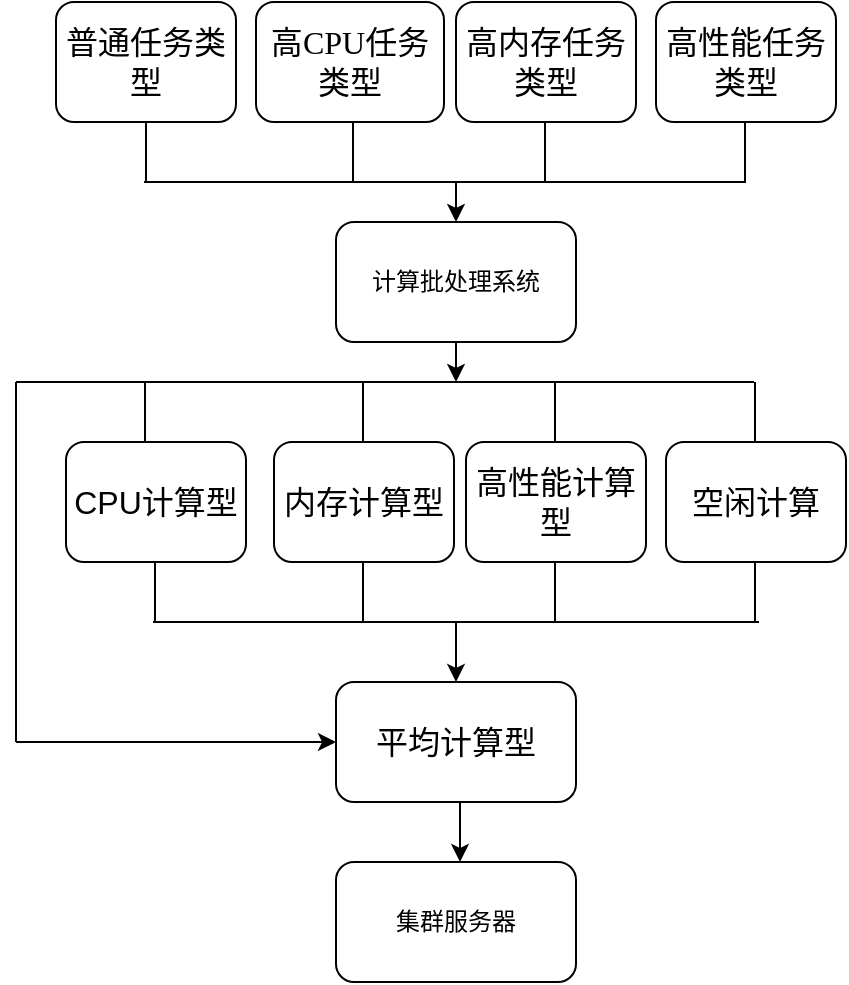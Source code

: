 <mxfile version="18.1.2" type="github">
  <diagram id="C5RBs43oDa-KdzZeNtuy" name="Page-1">
    <mxGraphModel dx="1038" dy="547" grid="0" gridSize="10" guides="1" tooltips="1" connect="1" arrows="1" fold="1" page="1" pageScale="1" pageWidth="827" pageHeight="1169" math="0" shadow="0">
      <root>
        <mxCell id="WIyWlLk6GJQsqaUBKTNV-0" />
        <mxCell id="WIyWlLk6GJQsqaUBKTNV-1" parent="WIyWlLk6GJQsqaUBKTNV-0" />
        <mxCell id="5PH4II6_FjdXYodjPLzH-0" value="&lt;span style=&quot;font-size:12.0pt;font-family:&amp;quot;PMingLiU&amp;quot;,serif;&lt;br/&gt;mso-bidi-font-family:&amp;quot;Times New Roman&amp;quot;;mso-font-kerning:1.0pt;mso-ansi-language:&lt;br/&gt;EN-US;mso-fareast-language:ZH-CN;mso-bidi-language:AR-SA&quot;&gt;普通任务类型&lt;/span&gt;" style="rounded=1;whiteSpace=wrap;html=1;" vertex="1" parent="WIyWlLk6GJQsqaUBKTNV-1">
          <mxGeometry x="240" y="20" width="90" height="60" as="geometry" />
        </mxCell>
        <mxCell id="5PH4II6_FjdXYodjPLzH-1" value="&lt;span style=&quot;font-size:12.0pt;font-family:&amp;quot;PMingLiU&amp;quot;,serif;&lt;br/&gt;mso-bidi-font-family:&amp;quot;Times New Roman&amp;quot;;mso-font-kerning:1.0pt;mso-ansi-language:&lt;br/&gt;EN-US;mso-fareast-language:ZH-CN;mso-bidi-language:AR-SA&quot;&gt;高&lt;span lang=&quot;EN-US&quot;&gt;CPU&lt;/span&gt;任务类型&lt;/span&gt;" style="rounded=1;whiteSpace=wrap;html=1;" vertex="1" parent="WIyWlLk6GJQsqaUBKTNV-1">
          <mxGeometry x="340" y="20" width="94" height="60" as="geometry" />
        </mxCell>
        <mxCell id="5PH4II6_FjdXYodjPLzH-2" value="&lt;span style=&quot;font-size:12.0pt;font-family:&amp;quot;PMingLiU&amp;quot;,serif;&lt;br/&gt;mso-bidi-font-family:&amp;quot;Times New Roman&amp;quot;;mso-font-kerning:1.0pt;mso-ansi-language:&lt;br/&gt;EN-US;mso-fareast-language:ZH-CN;mso-bidi-language:AR-SA&quot;&gt;高性能任务类型&lt;/span&gt;" style="rounded=1;whiteSpace=wrap;html=1;" vertex="1" parent="WIyWlLk6GJQsqaUBKTNV-1">
          <mxGeometry x="540" y="20" width="90" height="60" as="geometry" />
        </mxCell>
        <mxCell id="5PH4II6_FjdXYodjPLzH-5" value="&lt;span style=&quot;font-size:12.0pt;font-family:&amp;quot;PMingLiU&amp;quot;,serif;&lt;br/&gt;mso-bidi-font-family:&amp;quot;Times New Roman&amp;quot;;mso-font-kerning:1.0pt;mso-ansi-language:&lt;br/&gt;EN-US;mso-fareast-language:ZH-CN;mso-bidi-language:AR-SA&quot;&gt;高内存任务类型&lt;/span&gt;" style="rounded=1;whiteSpace=wrap;html=1;" vertex="1" parent="WIyWlLk6GJQsqaUBKTNV-1">
          <mxGeometry x="440" y="20" width="90" height="60" as="geometry" />
        </mxCell>
        <mxCell id="5PH4II6_FjdXYodjPLzH-6" value="计算批处理系统" style="rounded=1;whiteSpace=wrap;html=1;" vertex="1" parent="WIyWlLk6GJQsqaUBKTNV-1">
          <mxGeometry x="380" y="130" width="120" height="60" as="geometry" />
        </mxCell>
        <mxCell id="5PH4II6_FjdXYodjPLzH-7" value="&lt;span style=&quot;font-size:12.0pt;font-family:&amp;quot;PMingLiU&amp;quot;,serif;&lt;br/&gt;mso-bidi-font-family:&amp;quot;Times New Roman&amp;quot;;mso-font-kerning:1.0pt;mso-ansi-language:&lt;br/&gt;EN-US;mso-fareast-language:ZH-CN;mso-bidi-language:AR-SA&quot;&gt;平均计算型&lt;/span&gt;" style="rounded=1;whiteSpace=wrap;html=1;" vertex="1" parent="WIyWlLk6GJQsqaUBKTNV-1">
          <mxGeometry x="380" y="360" width="120" height="60" as="geometry" />
        </mxCell>
        <mxCell id="5PH4II6_FjdXYodjPLzH-8" value="&lt;span style=&quot;font-size:12.0pt;font-family:&amp;quot;PMingLiU&amp;quot;,serif;&lt;br/&gt;mso-bidi-font-family:&amp;quot;Times New Roman&amp;quot;;mso-font-kerning:1.0pt;mso-ansi-language:&lt;br/&gt;EN-US;mso-fareast-language:ZH-CN;mso-bidi-language:AR-SA&quot;&gt;空闲计算&lt;/span&gt;" style="rounded=1;whiteSpace=wrap;html=1;" vertex="1" parent="WIyWlLk6GJQsqaUBKTNV-1">
          <mxGeometry x="545" y="240" width="90" height="60" as="geometry" />
        </mxCell>
        <mxCell id="5PH4II6_FjdXYodjPLzH-9" value="&lt;span style=&quot;font-size:12.0pt;font-family:&lt;br/&gt;&amp;quot;PMingLiU&amp;quot;,serif;mso-bidi-font-family:&amp;quot;Times New Roman&amp;quot;;mso-font-kerning:1.0pt;&lt;br/&gt;mso-ansi-language:EN-US;mso-fareast-language:ZH-CN;mso-bidi-language:AR-SA&quot; lang=&quot;EN-US&quot;&gt;CPU&lt;/span&gt;&lt;span style=&quot;font-size:12.0pt;font-family:&amp;quot;PMingLiU&amp;quot;,serif;mso-bidi-font-family:&amp;quot;Times New Roman&amp;quot;;&lt;br/&gt;mso-font-kerning:1.0pt;mso-ansi-language:EN-US;mso-fareast-language:ZH-CN;&lt;br/&gt;mso-bidi-language:AR-SA&quot;&gt;计算型&lt;/span&gt;" style="rounded=1;whiteSpace=wrap;html=1;" vertex="1" parent="WIyWlLk6GJQsqaUBKTNV-1">
          <mxGeometry x="245" y="240" width="90" height="60" as="geometry" />
        </mxCell>
        <mxCell id="5PH4II6_FjdXYodjPLzH-10" value="&lt;span style=&quot;font-size:12.0pt;font-family:&amp;quot;PMingLiU&amp;quot;,serif;&lt;br/&gt;mso-bidi-font-family:&amp;quot;Times New Roman&amp;quot;;mso-font-kerning:1.0pt;mso-ansi-language:&lt;br/&gt;EN-US;mso-fareast-language:ZH-CN;mso-bidi-language:AR-SA&quot;&gt;高性能计算型&lt;/span&gt;" style="rounded=1;whiteSpace=wrap;html=1;" vertex="1" parent="WIyWlLk6GJQsqaUBKTNV-1">
          <mxGeometry x="445" y="240" width="90" height="60" as="geometry" />
        </mxCell>
        <mxCell id="5PH4II6_FjdXYodjPLzH-11" value="&lt;span style=&quot;font-size:12.0pt;font-family:&amp;quot;PMingLiU&amp;quot;,serif;&lt;br/&gt;mso-bidi-font-family:&amp;quot;Times New Roman&amp;quot;;mso-font-kerning:1.0pt;mso-ansi-language:&lt;br/&gt;EN-US;mso-fareast-language:ZH-CN;mso-bidi-language:AR-SA&quot;&gt;内存计算型&lt;/span&gt;" style="rounded=1;whiteSpace=wrap;html=1;" vertex="1" parent="WIyWlLk6GJQsqaUBKTNV-1">
          <mxGeometry x="349" y="240" width="90" height="60" as="geometry" />
        </mxCell>
        <mxCell id="5PH4II6_FjdXYodjPLzH-12" value="集群服务器" style="rounded=1;whiteSpace=wrap;html=1;" vertex="1" parent="WIyWlLk6GJQsqaUBKTNV-1">
          <mxGeometry x="380" y="450" width="120" height="60" as="geometry" />
        </mxCell>
        <mxCell id="5PH4II6_FjdXYodjPLzH-26" value="" style="endArrow=none;html=1;rounded=0;" edge="1" parent="WIyWlLk6GJQsqaUBKTNV-1">
          <mxGeometry width="50" height="50" relative="1" as="geometry">
            <mxPoint x="284" y="110" as="sourcePoint" />
            <mxPoint x="585" y="110" as="targetPoint" />
          </mxGeometry>
        </mxCell>
        <mxCell id="5PH4II6_FjdXYodjPLzH-27" value="" style="endArrow=none;html=1;rounded=0;exitX=0.5;exitY=1;exitDx=0;exitDy=0;" edge="1" parent="WIyWlLk6GJQsqaUBKTNV-1" source="5PH4II6_FjdXYodjPLzH-0">
          <mxGeometry width="50" height="50" relative="1" as="geometry">
            <mxPoint x="290" y="120" as="sourcePoint" />
            <mxPoint x="285" y="110" as="targetPoint" />
          </mxGeometry>
        </mxCell>
        <mxCell id="5PH4II6_FjdXYodjPLzH-28" value="" style="endArrow=none;html=1;rounded=0;exitX=0.5;exitY=1;exitDx=0;exitDy=0;" edge="1" parent="WIyWlLk6GJQsqaUBKTNV-1">
          <mxGeometry width="50" height="50" relative="1" as="geometry">
            <mxPoint x="388.5" y="80" as="sourcePoint" />
            <mxPoint x="388.5" y="110" as="targetPoint" />
          </mxGeometry>
        </mxCell>
        <mxCell id="5PH4II6_FjdXYodjPLzH-29" value="" style="endArrow=none;html=1;rounded=0;exitX=0.5;exitY=1;exitDx=0;exitDy=0;" edge="1" parent="WIyWlLk6GJQsqaUBKTNV-1">
          <mxGeometry width="50" height="50" relative="1" as="geometry">
            <mxPoint x="484.5" y="80" as="sourcePoint" />
            <mxPoint x="484.5" y="110" as="targetPoint" />
          </mxGeometry>
        </mxCell>
        <mxCell id="5PH4II6_FjdXYodjPLzH-30" value="" style="endArrow=none;html=1;rounded=0;exitX=0.5;exitY=1;exitDx=0;exitDy=0;" edge="1" parent="WIyWlLk6GJQsqaUBKTNV-1">
          <mxGeometry width="50" height="50" relative="1" as="geometry">
            <mxPoint x="584.5" y="80" as="sourcePoint" />
            <mxPoint x="584.5" y="110" as="targetPoint" />
          </mxGeometry>
        </mxCell>
        <mxCell id="5PH4II6_FjdXYodjPLzH-31" value="" style="endArrow=classic;html=1;rounded=0;entryX=0.5;entryY=0;entryDx=0;entryDy=0;" edge="1" parent="WIyWlLk6GJQsqaUBKTNV-1" target="5PH4II6_FjdXYodjPLzH-6">
          <mxGeometry width="50" height="50" relative="1" as="geometry">
            <mxPoint x="440" y="110" as="sourcePoint" />
            <mxPoint x="440" y="120" as="targetPoint" />
          </mxGeometry>
        </mxCell>
        <mxCell id="5PH4II6_FjdXYodjPLzH-34" value="" style="endArrow=none;html=1;rounded=0;" edge="1" parent="WIyWlLk6GJQsqaUBKTNV-1">
          <mxGeometry width="50" height="50" relative="1" as="geometry">
            <mxPoint x="220" y="210" as="sourcePoint" />
            <mxPoint x="589" y="210" as="targetPoint" />
          </mxGeometry>
        </mxCell>
        <mxCell id="5PH4II6_FjdXYodjPLzH-35" value="" style="endArrow=none;html=1;rounded=0;exitX=0.5;exitY=1;exitDx=0;exitDy=0;" edge="1" parent="WIyWlLk6GJQsqaUBKTNV-1">
          <mxGeometry width="50" height="50" relative="1" as="geometry">
            <mxPoint x="284.5" y="210" as="sourcePoint" />
            <mxPoint x="284.5" y="240" as="targetPoint" />
          </mxGeometry>
        </mxCell>
        <mxCell id="5PH4II6_FjdXYodjPLzH-36" value="" style="endArrow=none;html=1;rounded=0;exitX=0.5;exitY=1;exitDx=0;exitDy=0;" edge="1" parent="WIyWlLk6GJQsqaUBKTNV-1">
          <mxGeometry width="50" height="50" relative="1" as="geometry">
            <mxPoint x="393.5" y="210" as="sourcePoint" />
            <mxPoint x="393.5" y="240" as="targetPoint" />
          </mxGeometry>
        </mxCell>
        <mxCell id="5PH4II6_FjdXYodjPLzH-38" value="" style="endArrow=none;html=1;rounded=0;exitX=0.5;exitY=1;exitDx=0;exitDy=0;" edge="1" parent="WIyWlLk6GJQsqaUBKTNV-1">
          <mxGeometry width="50" height="50" relative="1" as="geometry">
            <mxPoint x="489.5" y="210" as="sourcePoint" />
            <mxPoint x="489.5" y="240" as="targetPoint" />
          </mxGeometry>
        </mxCell>
        <mxCell id="5PH4II6_FjdXYodjPLzH-39" value="" style="endArrow=none;html=1;rounded=0;exitX=0.5;exitY=1;exitDx=0;exitDy=0;" edge="1" parent="WIyWlLk6GJQsqaUBKTNV-1">
          <mxGeometry width="50" height="50" relative="1" as="geometry">
            <mxPoint x="589.5" y="210" as="sourcePoint" />
            <mxPoint x="589.5" y="240" as="targetPoint" />
          </mxGeometry>
        </mxCell>
        <mxCell id="5PH4II6_FjdXYodjPLzH-40" value="" style="endArrow=classic;html=1;rounded=0;entryX=0.5;entryY=0;entryDx=0;entryDy=0;" edge="1" parent="WIyWlLk6GJQsqaUBKTNV-1">
          <mxGeometry width="50" height="50" relative="1" as="geometry">
            <mxPoint x="440" y="190" as="sourcePoint" />
            <mxPoint x="440" y="210" as="targetPoint" />
          </mxGeometry>
        </mxCell>
        <mxCell id="5PH4II6_FjdXYodjPLzH-41" value="" style="endArrow=none;html=1;rounded=0;" edge="1" parent="WIyWlLk6GJQsqaUBKTNV-1">
          <mxGeometry width="50" height="50" relative="1" as="geometry">
            <mxPoint x="288.5" y="330" as="sourcePoint" />
            <mxPoint x="591.5" y="330" as="targetPoint" />
          </mxGeometry>
        </mxCell>
        <mxCell id="5PH4II6_FjdXYodjPLzH-42" value="" style="endArrow=none;html=1;rounded=0;exitX=0.5;exitY=1;exitDx=0;exitDy=0;" edge="1" parent="WIyWlLk6GJQsqaUBKTNV-1">
          <mxGeometry width="50" height="50" relative="1" as="geometry">
            <mxPoint x="289.5" y="300" as="sourcePoint" />
            <mxPoint x="289.5" y="330" as="targetPoint" />
          </mxGeometry>
        </mxCell>
        <mxCell id="5PH4II6_FjdXYodjPLzH-43" value="" style="endArrow=none;html=1;rounded=0;exitX=0.5;exitY=1;exitDx=0;exitDy=0;" edge="1" parent="WIyWlLk6GJQsqaUBKTNV-1">
          <mxGeometry width="50" height="50" relative="1" as="geometry">
            <mxPoint x="393.5" y="300" as="sourcePoint" />
            <mxPoint x="393.5" y="330" as="targetPoint" />
          </mxGeometry>
        </mxCell>
        <mxCell id="5PH4II6_FjdXYodjPLzH-44" value="" style="endArrow=none;html=1;rounded=0;exitX=0.5;exitY=1;exitDx=0;exitDy=0;" edge="1" parent="WIyWlLk6GJQsqaUBKTNV-1">
          <mxGeometry width="50" height="50" relative="1" as="geometry">
            <mxPoint x="489.5" y="300" as="sourcePoint" />
            <mxPoint x="489.5" y="330" as="targetPoint" />
          </mxGeometry>
        </mxCell>
        <mxCell id="5PH4II6_FjdXYodjPLzH-45" value="" style="endArrow=none;html=1;rounded=0;exitX=0.5;exitY=1;exitDx=0;exitDy=0;" edge="1" parent="WIyWlLk6GJQsqaUBKTNV-1">
          <mxGeometry width="50" height="50" relative="1" as="geometry">
            <mxPoint x="589.5" y="300" as="sourcePoint" />
            <mxPoint x="589.5" y="330" as="targetPoint" />
          </mxGeometry>
        </mxCell>
        <mxCell id="5PH4II6_FjdXYodjPLzH-47" value="" style="endArrow=classic;html=1;rounded=0;entryX=0.5;entryY=0;entryDx=0;entryDy=0;" edge="1" parent="WIyWlLk6GJQsqaUBKTNV-1" target="5PH4II6_FjdXYodjPLzH-7">
          <mxGeometry width="50" height="50" relative="1" as="geometry">
            <mxPoint x="440" y="330" as="sourcePoint" />
            <mxPoint x="440" y="350" as="targetPoint" />
          </mxGeometry>
        </mxCell>
        <mxCell id="5PH4II6_FjdXYodjPLzH-48" value="" style="endArrow=classic;html=1;rounded=0;entryX=0.5;entryY=0;entryDx=0;entryDy=0;" edge="1" parent="WIyWlLk6GJQsqaUBKTNV-1">
          <mxGeometry width="50" height="50" relative="1" as="geometry">
            <mxPoint x="442" y="420" as="sourcePoint" />
            <mxPoint x="442" y="450" as="targetPoint" />
          </mxGeometry>
        </mxCell>
        <mxCell id="5PH4II6_FjdXYodjPLzH-49" value="" style="endArrow=none;html=1;rounded=0;" edge="1" parent="WIyWlLk6GJQsqaUBKTNV-1">
          <mxGeometry width="50" height="50" relative="1" as="geometry">
            <mxPoint x="220" y="390" as="sourcePoint" />
            <mxPoint x="220" y="210" as="targetPoint" />
          </mxGeometry>
        </mxCell>
        <mxCell id="5PH4II6_FjdXYodjPLzH-50" value="" style="endArrow=classic;html=1;rounded=0;entryX=0;entryY=0.5;entryDx=0;entryDy=0;" edge="1" parent="WIyWlLk6GJQsqaUBKTNV-1" target="5PH4II6_FjdXYodjPLzH-7">
          <mxGeometry width="50" height="50" relative="1" as="geometry">
            <mxPoint x="220" y="390" as="sourcePoint" />
            <mxPoint x="440" y="240" as="targetPoint" />
          </mxGeometry>
        </mxCell>
      </root>
    </mxGraphModel>
  </diagram>
</mxfile>

